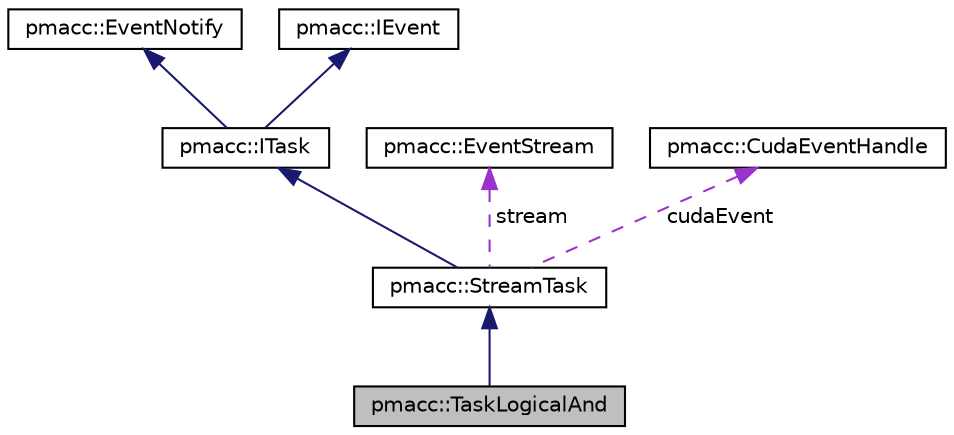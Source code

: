 digraph "pmacc::TaskLogicalAnd"
{
 // LATEX_PDF_SIZE
  edge [fontname="Helvetica",fontsize="10",labelfontname="Helvetica",labelfontsize="10"];
  node [fontname="Helvetica",fontsize="10",shape=record];
  Node1 [label="pmacc::TaskLogicalAnd",height=0.2,width=0.4,color="black", fillcolor="grey75", style="filled", fontcolor="black",tooltip="TaskLogicalAnd AND-connects tasks to a new single task."];
  Node2 -> Node1 [dir="back",color="midnightblue",fontsize="10",style="solid",fontname="Helvetica"];
  Node2 [label="pmacc::StreamTask",height=0.2,width=0.4,color="black", fillcolor="white", style="filled",URL="$classpmacc_1_1_stream_task.html",tooltip="Abstract base class for all tasks which depend on cuda streams."];
  Node3 -> Node2 [dir="back",color="midnightblue",fontsize="10",style="solid",fontname="Helvetica"];
  Node3 [label="pmacc::ITask",height=0.2,width=0.4,color="black", fillcolor="white", style="filled",URL="$classpmacc_1_1_i_task.html",tooltip="Abstract base class for all tasks."];
  Node4 -> Node3 [dir="back",color="midnightblue",fontsize="10",style="solid",fontname="Helvetica"];
  Node4 [label="pmacc::EventNotify",height=0.2,width=0.4,color="black", fillcolor="white", style="filled",URL="$classpmacc_1_1_event_notify.html",tooltip="Implements an observable."];
  Node5 -> Node3 [dir="back",color="midnightblue",fontsize="10",style="solid",fontname="Helvetica"];
  Node5 [label="pmacc::IEvent",height=0.2,width=0.4,color="black", fillcolor="white", style="filled",URL="$classpmacc_1_1_i_event.html",tooltip="Interface for an observer."];
  Node6 -> Node2 [dir="back",color="darkorchid3",fontsize="10",style="dashed",label=" stream" ,fontname="Helvetica"];
  Node6 [label="pmacc::EventStream",height=0.2,width=0.4,color="black", fillcolor="white", style="filled",URL="$classpmacc_1_1_event_stream.html",tooltip="Wrapper for a single cuda stream."];
  Node7 -> Node2 [dir="back",color="darkorchid3",fontsize="10",style="dashed",label=" cudaEvent" ,fontname="Helvetica"];
  Node7 [label="pmacc::CudaEventHandle",height=0.2,width=0.4,color="black", fillcolor="white", style="filled",URL="$classpmacc_1_1_cuda_event_handle.html",tooltip="handle to CudaEvent"];
}
